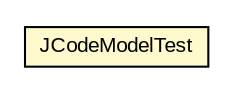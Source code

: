 #!/usr/local/bin/dot
#
# Class diagram 
# Generated by UMLGraph version 5.1 (http://www.umlgraph.org/)
#

digraph G {
	edge [fontname="arial",fontsize=10,labelfontname="arial",labelfontsize=10];
	node [fontname="arial",fontsize=10,shape=plaintext];
	nodesep=0.25;
	ranksep=0.5;
	// com.helger.jcodemodel.JCodeModelTest
	c455 [label=<<table title="com.helger.jcodemodel.JCodeModelTest" border="0" cellborder="1" cellspacing="0" cellpadding="2" port="p" bgcolor="lemonChiffon" href="./JCodeModelTest.html">
		<tr><td><table border="0" cellspacing="0" cellpadding="1">
<tr><td align="center" balign="center"> JCodeModelTest </td></tr>
		</table></td></tr>
		</table>>, fontname="arial", fontcolor="black", fontsize=10.0];
}

